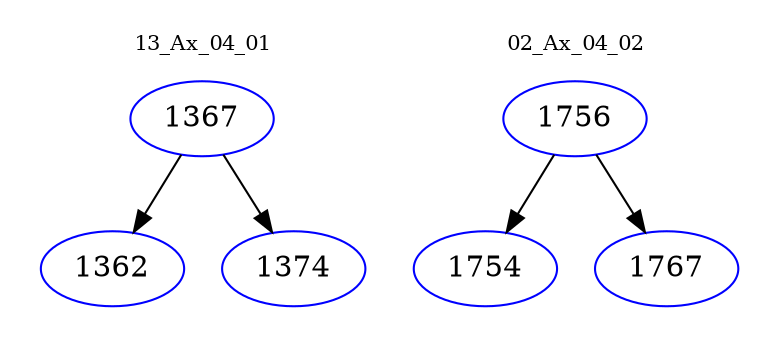 digraph{
subgraph cluster_0 {
color = white
label = "13_Ax_04_01";
fontsize=10;
T0_1367 [label="1367", color="blue"]
T0_1367 -> T0_1362 [color="black"]
T0_1362 [label="1362", color="blue"]
T0_1367 -> T0_1374 [color="black"]
T0_1374 [label="1374", color="blue"]
}
subgraph cluster_1 {
color = white
label = "02_Ax_04_02";
fontsize=10;
T1_1756 [label="1756", color="blue"]
T1_1756 -> T1_1754 [color="black"]
T1_1754 [label="1754", color="blue"]
T1_1756 -> T1_1767 [color="black"]
T1_1767 [label="1767", color="blue"]
}
}
